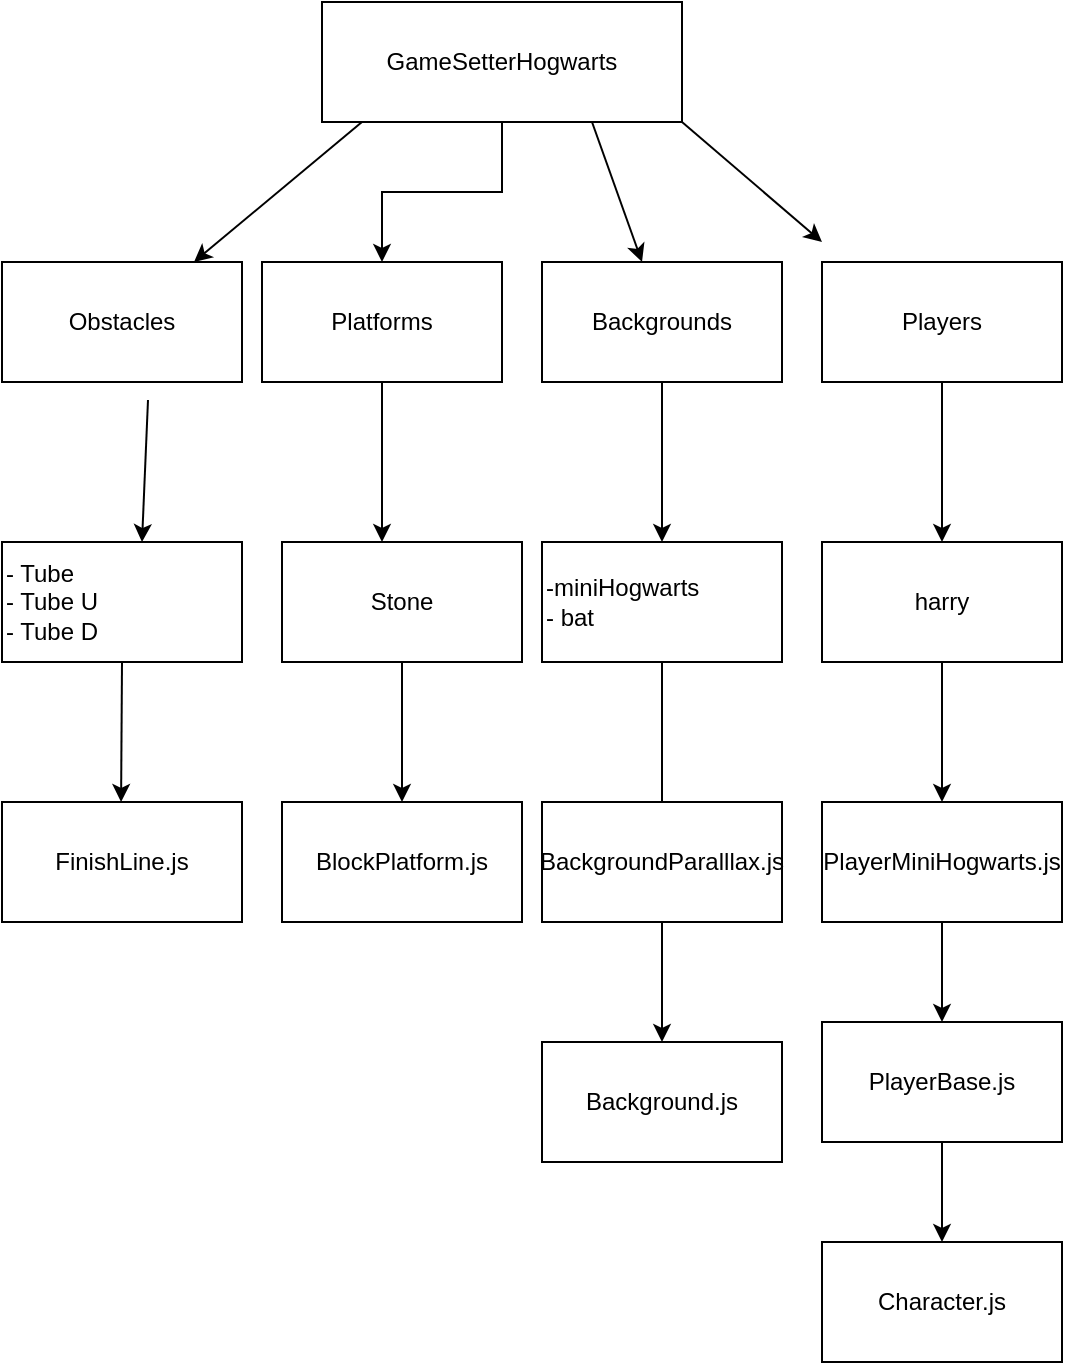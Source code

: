 <mxfile version="24.4.10" type="github">
  <diagram name="Page-1" id="RKywEsytAhrUrGhJtfTn">
    <mxGraphModel dx="1615" dy="857" grid="1" gridSize="10" guides="1" tooltips="1" connect="1" arrows="1" fold="1" page="1" pageScale="1" pageWidth="850" pageHeight="1100" math="0" shadow="0">
      <root>
        <mxCell id="0" />
        <mxCell id="1" parent="0" />
        <mxCell id="XabIpqHZHa-TOOzLvpqA-14" style="edgeStyle=orthogonalEdgeStyle;rounded=0;orthogonalLoop=1;jettySize=auto;html=1;exitX=0.5;exitY=1;exitDx=0;exitDy=0;" edge="1" parent="1" source="XabIpqHZHa-TOOzLvpqA-1" target="XabIpqHZHa-TOOzLvpqA-15">
          <mxGeometry relative="1" as="geometry">
            <mxPoint x="220.308" y="170" as="targetPoint" />
          </mxGeometry>
        </mxCell>
        <mxCell id="XabIpqHZHa-TOOzLvpqA-1" value="GameSetterHogwarts" style="rounded=0;whiteSpace=wrap;html=1;" vertex="1" parent="1">
          <mxGeometry x="190" y="40" width="180" height="60" as="geometry" />
        </mxCell>
        <mxCell id="XabIpqHZHa-TOOzLvpqA-6" value="" style="endArrow=classic;html=1;rounded=0;exitX=0.111;exitY=1;exitDx=0;exitDy=0;exitPerimeter=0;" edge="1" parent="1" source="XabIpqHZHa-TOOzLvpqA-1" target="XabIpqHZHa-TOOzLvpqA-8">
          <mxGeometry width="50" height="50" relative="1" as="geometry">
            <mxPoint x="140" y="110" as="sourcePoint" />
            <mxPoint x="100" y="170" as="targetPoint" />
          </mxGeometry>
        </mxCell>
        <mxCell id="XabIpqHZHa-TOOzLvpqA-8" value="Obstacles" style="rounded=0;whiteSpace=wrap;html=1;" vertex="1" parent="1">
          <mxGeometry x="30" y="170" width="120" height="60" as="geometry" />
        </mxCell>
        <mxCell id="XabIpqHZHa-TOOzLvpqA-9" value="" style="endArrow=classic;html=1;rounded=0;" edge="1" parent="1">
          <mxGeometry width="50" height="50" relative="1" as="geometry">
            <mxPoint x="103" y="239" as="sourcePoint" />
            <mxPoint x="100" y="310" as="targetPoint" />
          </mxGeometry>
        </mxCell>
        <mxCell id="XabIpqHZHa-TOOzLvpqA-12" style="edgeStyle=orthogonalEdgeStyle;rounded=0;orthogonalLoop=1;jettySize=auto;html=1;exitX=0.5;exitY=1;exitDx=0;exitDy=0;" edge="1" parent="1" source="XabIpqHZHa-TOOzLvpqA-10">
          <mxGeometry relative="1" as="geometry">
            <mxPoint x="89.538" y="440" as="targetPoint" />
          </mxGeometry>
        </mxCell>
        <mxCell id="XabIpqHZHa-TOOzLvpqA-10" value="- Tube&amp;nbsp;&lt;div&gt;- Tube U&lt;/div&gt;&lt;div&gt;- Tube D&lt;/div&gt;" style="rounded=0;whiteSpace=wrap;html=1;align=left;" vertex="1" parent="1">
          <mxGeometry x="30" y="310" width="120" height="60" as="geometry" />
        </mxCell>
        <mxCell id="XabIpqHZHa-TOOzLvpqA-13" value="FinishLine.js" style="rounded=0;whiteSpace=wrap;html=1;" vertex="1" parent="1">
          <mxGeometry x="30" y="440" width="120" height="60" as="geometry" />
        </mxCell>
        <mxCell id="XabIpqHZHa-TOOzLvpqA-15" value="Platforms" style="rounded=0;whiteSpace=wrap;html=1;" vertex="1" parent="1">
          <mxGeometry x="159.998" y="170" width="120" height="60" as="geometry" />
        </mxCell>
        <mxCell id="XabIpqHZHa-TOOzLvpqA-16" value="" style="endArrow=classic;html=1;rounded=0;exitX=0.5;exitY=1;exitDx=0;exitDy=0;" edge="1" parent="1" source="XabIpqHZHa-TOOzLvpqA-15">
          <mxGeometry width="50" height="50" relative="1" as="geometry">
            <mxPoint x="230" y="370" as="sourcePoint" />
            <mxPoint x="220" y="310" as="targetPoint" />
          </mxGeometry>
        </mxCell>
        <mxCell id="XabIpqHZHa-TOOzLvpqA-18" style="edgeStyle=orthogonalEdgeStyle;rounded=0;orthogonalLoop=1;jettySize=auto;html=1;exitX=0.5;exitY=1;exitDx=0;exitDy=0;" edge="1" parent="1" source="XabIpqHZHa-TOOzLvpqA-17" target="XabIpqHZHa-TOOzLvpqA-19">
          <mxGeometry relative="1" as="geometry">
            <mxPoint x="229.538" y="440" as="targetPoint" />
          </mxGeometry>
        </mxCell>
        <mxCell id="XabIpqHZHa-TOOzLvpqA-17" value="Stone" style="rounded=0;whiteSpace=wrap;html=1;" vertex="1" parent="1">
          <mxGeometry x="170" y="310" width="120" height="60" as="geometry" />
        </mxCell>
        <mxCell id="XabIpqHZHa-TOOzLvpqA-19" value="BlockPlatform.js" style="rounded=0;whiteSpace=wrap;html=1;" vertex="1" parent="1">
          <mxGeometry x="169.998" y="440" width="120" height="60" as="geometry" />
        </mxCell>
        <mxCell id="XabIpqHZHa-TOOzLvpqA-21" value="" style="endArrow=classic;html=1;rounded=0;exitX=0.75;exitY=1;exitDx=0;exitDy=0;" edge="1" parent="1" source="XabIpqHZHa-TOOzLvpqA-1">
          <mxGeometry width="50" height="50" relative="1" as="geometry">
            <mxPoint x="320" y="110" as="sourcePoint" />
            <mxPoint x="350" y="170" as="targetPoint" />
          </mxGeometry>
        </mxCell>
        <mxCell id="XabIpqHZHa-TOOzLvpqA-23" style="edgeStyle=orthogonalEdgeStyle;rounded=0;orthogonalLoop=1;jettySize=auto;html=1;" edge="1" parent="1" source="XabIpqHZHa-TOOzLvpqA-22" target="XabIpqHZHa-TOOzLvpqA-24">
          <mxGeometry relative="1" as="geometry">
            <mxPoint x="360.0" y="310" as="targetPoint" />
          </mxGeometry>
        </mxCell>
        <mxCell id="XabIpqHZHa-TOOzLvpqA-22" value="Backgrounds" style="rounded=0;whiteSpace=wrap;html=1;" vertex="1" parent="1">
          <mxGeometry x="300" y="170" width="120" height="60" as="geometry" />
        </mxCell>
        <mxCell id="XabIpqHZHa-TOOzLvpqA-25" style="edgeStyle=orthogonalEdgeStyle;rounded=0;orthogonalLoop=1;jettySize=auto;html=1;" edge="1" parent="1" source="XabIpqHZHa-TOOzLvpqA-24">
          <mxGeometry relative="1" as="geometry">
            <mxPoint x="360.0" y="450" as="targetPoint" />
          </mxGeometry>
        </mxCell>
        <mxCell id="XabIpqHZHa-TOOzLvpqA-24" value="-miniHogwarts&lt;div&gt;- bat&lt;/div&gt;" style="rounded=0;whiteSpace=wrap;html=1;align=left;" vertex="1" parent="1">
          <mxGeometry x="300" y="310" width="120" height="60" as="geometry" />
        </mxCell>
        <mxCell id="XabIpqHZHa-TOOzLvpqA-37" style="edgeStyle=orthogonalEdgeStyle;rounded=0;orthogonalLoop=1;jettySize=auto;html=1;" edge="1" parent="1" source="XabIpqHZHa-TOOzLvpqA-26">
          <mxGeometry relative="1" as="geometry">
            <mxPoint x="360.0" y="560" as="targetPoint" />
          </mxGeometry>
        </mxCell>
        <mxCell id="XabIpqHZHa-TOOzLvpqA-26" value="BackgroundParalllax.js" style="rounded=0;whiteSpace=wrap;html=1;" vertex="1" parent="1">
          <mxGeometry x="300" y="440" width="120" height="60" as="geometry" />
        </mxCell>
        <mxCell id="XabIpqHZHa-TOOzLvpqA-27" value="" style="endArrow=classic;html=1;rounded=0;exitX=1;exitY=1;exitDx=0;exitDy=0;" edge="1" parent="1" source="XabIpqHZHa-TOOzLvpqA-1">
          <mxGeometry width="50" height="50" relative="1" as="geometry">
            <mxPoint x="360" y="360" as="sourcePoint" />
            <mxPoint x="440" y="160" as="targetPoint" />
          </mxGeometry>
        </mxCell>
        <mxCell id="XabIpqHZHa-TOOzLvpqA-29" style="edgeStyle=orthogonalEdgeStyle;rounded=0;orthogonalLoop=1;jettySize=auto;html=1;" edge="1" parent="1" source="XabIpqHZHa-TOOzLvpqA-28">
          <mxGeometry relative="1" as="geometry">
            <mxPoint x="500.0" y="310" as="targetPoint" />
          </mxGeometry>
        </mxCell>
        <mxCell id="XabIpqHZHa-TOOzLvpqA-28" value="Players" style="rounded=0;whiteSpace=wrap;html=1;" vertex="1" parent="1">
          <mxGeometry x="440" y="170" width="120" height="60" as="geometry" />
        </mxCell>
        <mxCell id="XabIpqHZHa-TOOzLvpqA-31" style="edgeStyle=orthogonalEdgeStyle;rounded=0;orthogonalLoop=1;jettySize=auto;html=1;" edge="1" parent="1" source="XabIpqHZHa-TOOzLvpqA-30">
          <mxGeometry relative="1" as="geometry">
            <mxPoint x="500.0" y="440" as="targetPoint" />
          </mxGeometry>
        </mxCell>
        <mxCell id="XabIpqHZHa-TOOzLvpqA-30" value="harry" style="rounded=0;whiteSpace=wrap;html=1;" vertex="1" parent="1">
          <mxGeometry x="440" y="310" width="120" height="60" as="geometry" />
        </mxCell>
        <mxCell id="XabIpqHZHa-TOOzLvpqA-33" style="edgeStyle=orthogonalEdgeStyle;rounded=0;orthogonalLoop=1;jettySize=auto;html=1;" edge="1" parent="1" source="XabIpqHZHa-TOOzLvpqA-32">
          <mxGeometry relative="1" as="geometry">
            <mxPoint x="500.0" y="550" as="targetPoint" />
          </mxGeometry>
        </mxCell>
        <mxCell id="XabIpqHZHa-TOOzLvpqA-32" value="PlayerMiniHogwarts.js" style="rounded=0;whiteSpace=wrap;html=1;" vertex="1" parent="1">
          <mxGeometry x="440" y="440" width="120" height="60" as="geometry" />
        </mxCell>
        <mxCell id="XabIpqHZHa-TOOzLvpqA-35" style="edgeStyle=orthogonalEdgeStyle;rounded=0;orthogonalLoop=1;jettySize=auto;html=1;" edge="1" parent="1" source="XabIpqHZHa-TOOzLvpqA-34">
          <mxGeometry relative="1" as="geometry">
            <mxPoint x="500.0" y="660" as="targetPoint" />
          </mxGeometry>
        </mxCell>
        <mxCell id="XabIpqHZHa-TOOzLvpqA-34" value="PlayerBase.js" style="rounded=0;whiteSpace=wrap;html=1;" vertex="1" parent="1">
          <mxGeometry x="440" y="550" width="120" height="60" as="geometry" />
        </mxCell>
        <mxCell id="XabIpqHZHa-TOOzLvpqA-36" value="Character.js" style="rounded=0;whiteSpace=wrap;html=1;" vertex="1" parent="1">
          <mxGeometry x="440" y="660" width="120" height="60" as="geometry" />
        </mxCell>
        <mxCell id="XabIpqHZHa-TOOzLvpqA-38" value="Background.js" style="rounded=0;whiteSpace=wrap;html=1;" vertex="1" parent="1">
          <mxGeometry x="300" y="560" width="120" height="60" as="geometry" />
        </mxCell>
      </root>
    </mxGraphModel>
  </diagram>
</mxfile>
